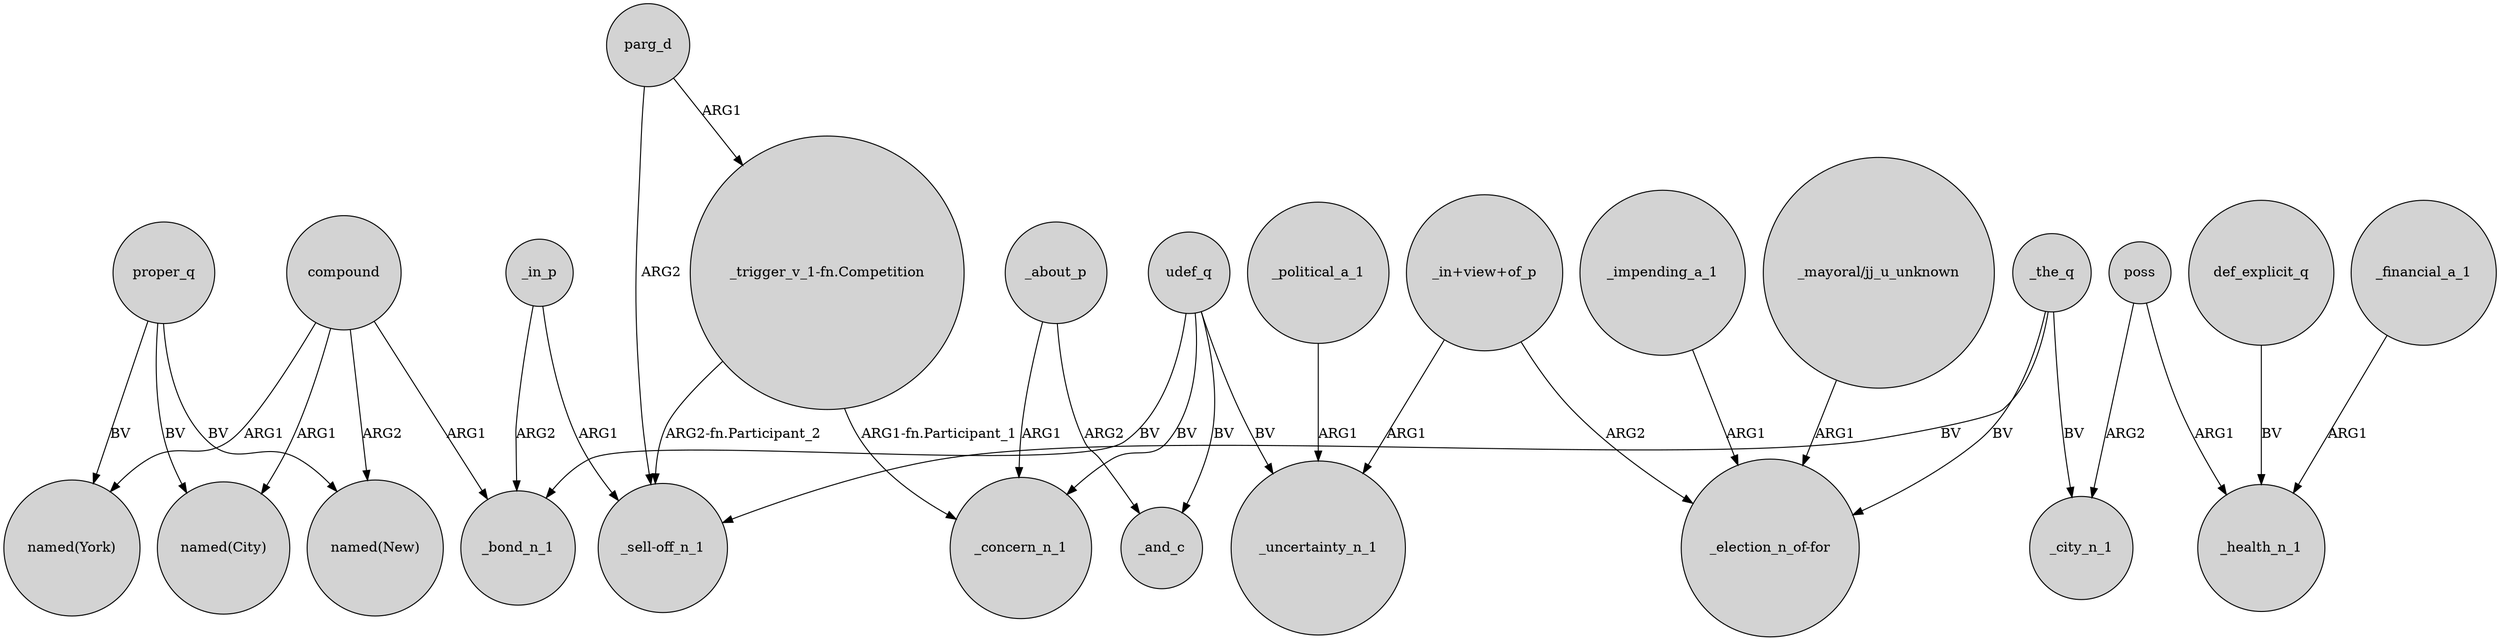 digraph {
	node [shape=circle style=filled]
	_the_q -> "_election_n_of-for" [label=BV]
	compound -> "named(City)" [label=ARG1]
	udef_q -> _bond_n_1 [label=BV]
	_in_p -> "_sell-off_n_1" [label=ARG1]
	compound -> "named(New)" [label=ARG2]
	udef_q -> _uncertainty_n_1 [label=BV]
	proper_q -> "named(New)" [label=BV]
	compound -> _bond_n_1 [label=ARG1]
	def_explicit_q -> _health_n_1 [label=BV]
	_about_p -> _concern_n_1 [label=ARG1]
	poss -> _city_n_1 [label=ARG2]
	_the_q -> "_sell-off_n_1" [label=BV]
	udef_q -> _and_c [label=BV]
	_political_a_1 -> _uncertainty_n_1 [label=ARG1]
	"_in+view+of_p" -> _uncertainty_n_1 [label=ARG1]
	"_in+view+of_p" -> "_election_n_of-for" [label=ARG2]
	proper_q -> "named(York)" [label=BV]
	_about_p -> _and_c [label=ARG2]
	parg_d -> "_sell-off_n_1" [label=ARG2]
	_the_q -> _city_n_1 [label=BV]
	parg_d -> "_trigger_v_1-fn.Competition" [label=ARG1]
	"_mayoral/jj_u_unknown" -> "_election_n_of-for" [label=ARG1]
	proper_q -> "named(City)" [label=BV]
	_in_p -> _bond_n_1 [label=ARG2]
	"_trigger_v_1-fn.Competition" -> "_sell-off_n_1" [label="ARG2-fn.Participant_2"]
	poss -> _health_n_1 [label=ARG1]
	udef_q -> _concern_n_1 [label=BV]
	compound -> "named(York)" [label=ARG1]
	_financial_a_1 -> _health_n_1 [label=ARG1]
	"_trigger_v_1-fn.Competition" -> _concern_n_1 [label="ARG1-fn.Participant_1"]
	_impending_a_1 -> "_election_n_of-for" [label=ARG1]
}
